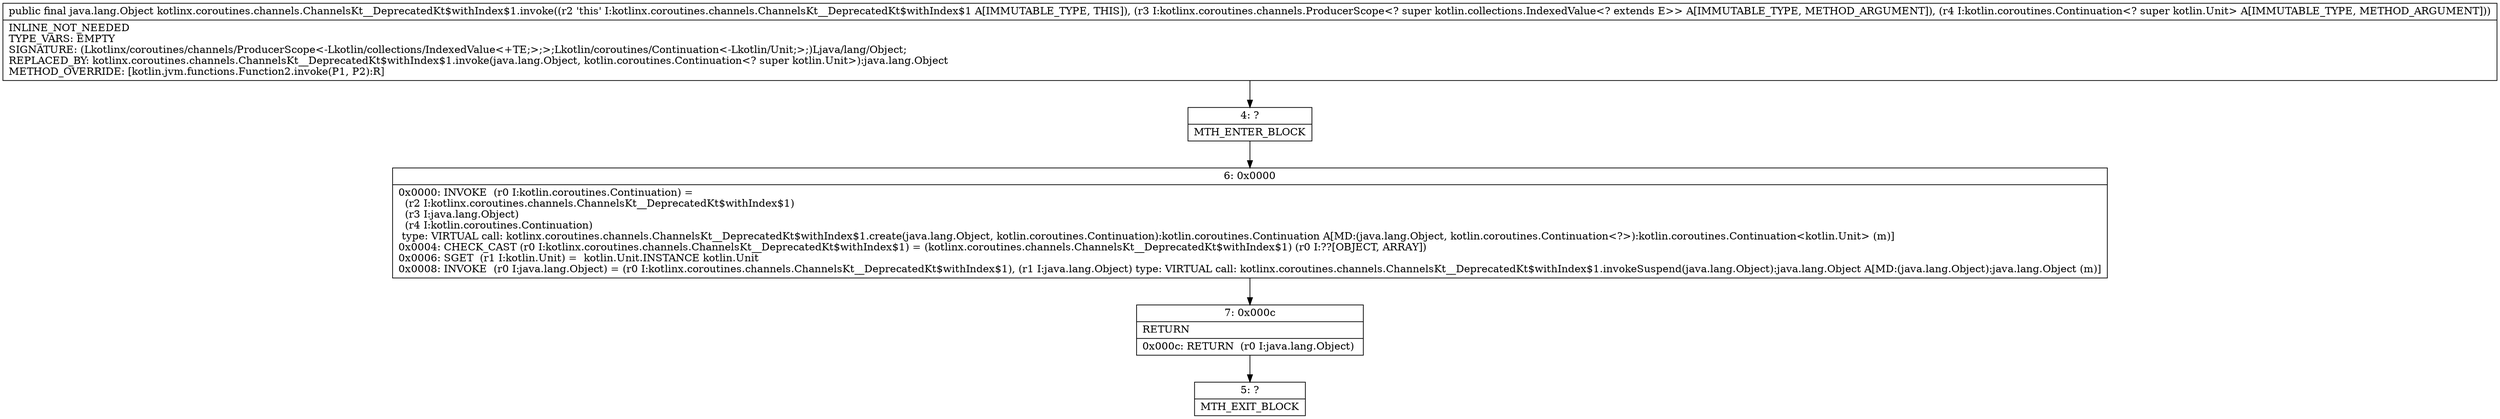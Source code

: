 digraph "CFG forkotlinx.coroutines.channels.ChannelsKt__DeprecatedKt$withIndex$1.invoke(Lkotlinx\/coroutines\/channels\/ProducerScope;Lkotlin\/coroutines\/Continuation;)Ljava\/lang\/Object;" {
Node_4 [shape=record,label="{4\:\ ?|MTH_ENTER_BLOCK\l}"];
Node_6 [shape=record,label="{6\:\ 0x0000|0x0000: INVOKE  (r0 I:kotlin.coroutines.Continuation) = \l  (r2 I:kotlinx.coroutines.channels.ChannelsKt__DeprecatedKt$withIndex$1)\l  (r3 I:java.lang.Object)\l  (r4 I:kotlin.coroutines.Continuation)\l type: VIRTUAL call: kotlinx.coroutines.channels.ChannelsKt__DeprecatedKt$withIndex$1.create(java.lang.Object, kotlin.coroutines.Continuation):kotlin.coroutines.Continuation A[MD:(java.lang.Object, kotlin.coroutines.Continuation\<?\>):kotlin.coroutines.Continuation\<kotlin.Unit\> (m)]\l0x0004: CHECK_CAST (r0 I:kotlinx.coroutines.channels.ChannelsKt__DeprecatedKt$withIndex$1) = (kotlinx.coroutines.channels.ChannelsKt__DeprecatedKt$withIndex$1) (r0 I:??[OBJECT, ARRAY]) \l0x0006: SGET  (r1 I:kotlin.Unit) =  kotlin.Unit.INSTANCE kotlin.Unit \l0x0008: INVOKE  (r0 I:java.lang.Object) = (r0 I:kotlinx.coroutines.channels.ChannelsKt__DeprecatedKt$withIndex$1), (r1 I:java.lang.Object) type: VIRTUAL call: kotlinx.coroutines.channels.ChannelsKt__DeprecatedKt$withIndex$1.invokeSuspend(java.lang.Object):java.lang.Object A[MD:(java.lang.Object):java.lang.Object (m)]\l}"];
Node_7 [shape=record,label="{7\:\ 0x000c|RETURN\l|0x000c: RETURN  (r0 I:java.lang.Object) \l}"];
Node_5 [shape=record,label="{5\:\ ?|MTH_EXIT_BLOCK\l}"];
MethodNode[shape=record,label="{public final java.lang.Object kotlinx.coroutines.channels.ChannelsKt__DeprecatedKt$withIndex$1.invoke((r2 'this' I:kotlinx.coroutines.channels.ChannelsKt__DeprecatedKt$withIndex$1 A[IMMUTABLE_TYPE, THIS]), (r3 I:kotlinx.coroutines.channels.ProducerScope\<? super kotlin.collections.IndexedValue\<? extends E\>\> A[IMMUTABLE_TYPE, METHOD_ARGUMENT]), (r4 I:kotlin.coroutines.Continuation\<? super kotlin.Unit\> A[IMMUTABLE_TYPE, METHOD_ARGUMENT]))  | INLINE_NOT_NEEDED\lTYPE_VARS: EMPTY\lSIGNATURE: (Lkotlinx\/coroutines\/channels\/ProducerScope\<\-Lkotlin\/collections\/IndexedValue\<+TE;\>;\>;Lkotlin\/coroutines\/Continuation\<\-Lkotlin\/Unit;\>;)Ljava\/lang\/Object;\lREPLACED_BY: kotlinx.coroutines.channels.ChannelsKt__DeprecatedKt$withIndex$1.invoke(java.lang.Object, kotlin.coroutines.Continuation\<? super kotlin.Unit\>):java.lang.Object\lMETHOD_OVERRIDE: [kotlin.jvm.functions.Function2.invoke(P1, P2):R]\l}"];
MethodNode -> Node_4;Node_4 -> Node_6;
Node_6 -> Node_7;
Node_7 -> Node_5;
}

